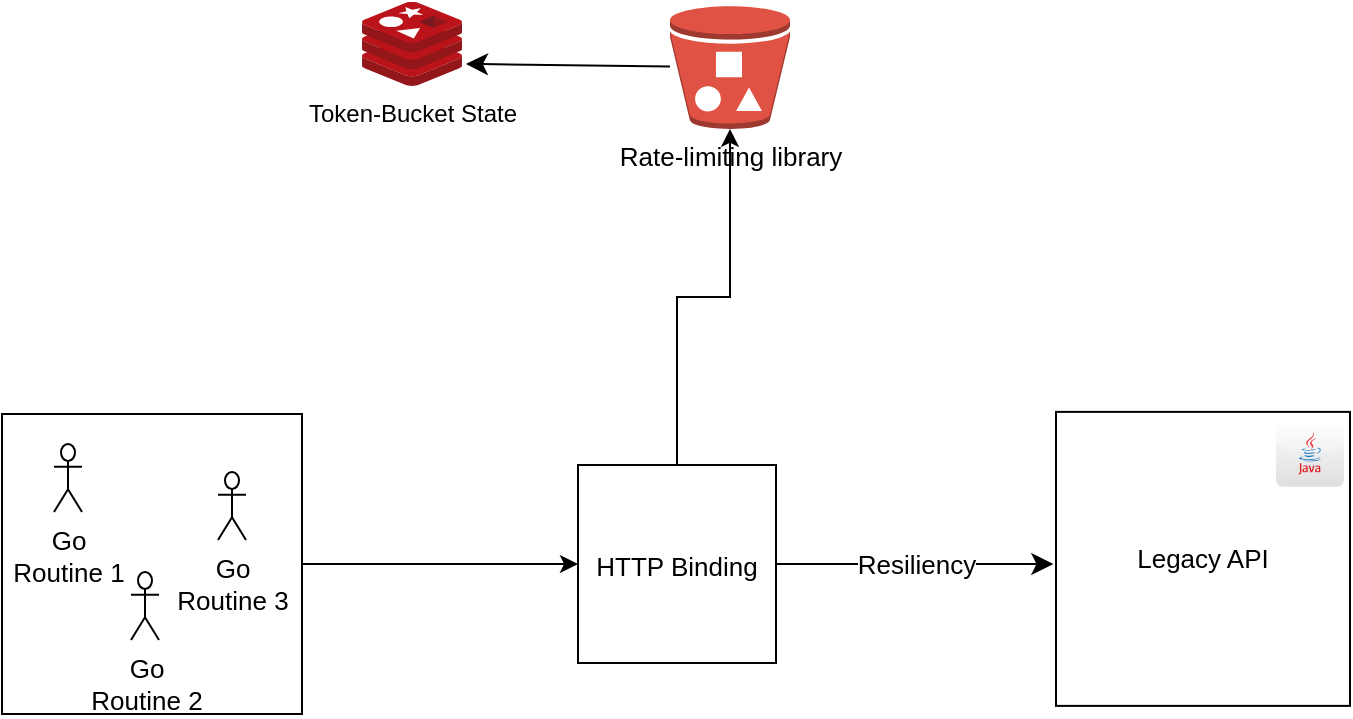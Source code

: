 <mxfile version="21.6.8" type="device">
  <diagram name="Page-1" id="Lwo87rwQc3eSiiatt3BT">
    <mxGraphModel dx="1354" dy="735" grid="1" gridSize="10" guides="1" tooltips="1" connect="1" arrows="1" fold="1" page="1" pageScale="1" pageWidth="850" pageHeight="1100" math="0" shadow="0">
      <root>
        <mxCell id="0" />
        <mxCell id="1" parent="0" />
        <mxCell id="mRTvDrS2cG5sLHKsbXgX-21" style="edgeStyle=orthogonalEdgeStyle;rounded=0;orthogonalLoop=1;jettySize=auto;html=1;entryX=0;entryY=0.5;entryDx=0;entryDy=0;" edge="1" parent="1" source="mRTvDrS2cG5sLHKsbXgX-6" target="mRTvDrS2cG5sLHKsbXgX-15">
          <mxGeometry relative="1" as="geometry" />
        </mxCell>
        <mxCell id="mRTvDrS2cG5sLHKsbXgX-6" value="" style="whiteSpace=wrap;html=1;aspect=fixed;fontSize=16;" vertex="1" parent="1">
          <mxGeometry x="142" y="819" width="150" height="150" as="geometry" />
        </mxCell>
        <mxCell id="mRTvDrS2cG5sLHKsbXgX-8" value="Go &lt;br&gt;Routine 1" style="shape=umlActor;verticalLabelPosition=bottom;verticalAlign=top;html=1;outlineConnect=0;fontSize=13;" vertex="1" parent="1">
          <mxGeometry x="168" y="834" width="14" height="34" as="geometry" />
        </mxCell>
        <mxCell id="mRTvDrS2cG5sLHKsbXgX-9" value="Go &lt;br&gt;Routine 2" style="shape=umlActor;verticalLabelPosition=bottom;verticalAlign=top;html=1;outlineConnect=0;fontSize=13;" vertex="1" parent="1">
          <mxGeometry x="206.5" y="898" width="14" height="34" as="geometry" />
        </mxCell>
        <mxCell id="mRTvDrS2cG5sLHKsbXgX-10" value="Go&lt;br&gt;Routine 3" style="shape=umlActor;verticalLabelPosition=bottom;verticalAlign=top;html=1;outlineConnect=0;fontSize=13;" vertex="1" parent="1">
          <mxGeometry x="250" y="848" width="14" height="34" as="geometry" />
        </mxCell>
        <mxCell id="mRTvDrS2cG5sLHKsbXgX-11" value="Legacy API" style="whiteSpace=wrap;html=1;aspect=fixed;fontSize=13;" vertex="1" parent="1">
          <mxGeometry x="669" y="817.94" width="147" height="147" as="geometry" />
        </mxCell>
        <mxCell id="mRTvDrS2cG5sLHKsbXgX-12" value="" style="dashed=0;outlineConnect=0;html=1;align=center;labelPosition=center;verticalLabelPosition=bottom;verticalAlign=top;shape=mxgraph.webicons.java;gradientColor=#DFDEDE;fontSize=13;" vertex="1" parent="1">
          <mxGeometry x="779" y="822" width="34" height="33.4" as="geometry" />
        </mxCell>
        <mxCell id="mRTvDrS2cG5sLHKsbXgX-14" value="Resiliency" style="edgeStyle=none;curved=1;rounded=0;orthogonalLoop=1;jettySize=auto;html=1;fontSize=13;startSize=8;endSize=8;" edge="1" parent="1" source="mRTvDrS2cG5sLHKsbXgX-15">
          <mxGeometry relative="1" as="geometry">
            <mxPoint x="667.667" y="894" as="targetPoint" />
          </mxGeometry>
        </mxCell>
        <mxCell id="mRTvDrS2cG5sLHKsbXgX-24" style="edgeStyle=orthogonalEdgeStyle;rounded=0;orthogonalLoop=1;jettySize=auto;html=1;" edge="1" parent="1" source="mRTvDrS2cG5sLHKsbXgX-15" target="mRTvDrS2cG5sLHKsbXgX-19">
          <mxGeometry relative="1" as="geometry" />
        </mxCell>
        <mxCell id="mRTvDrS2cG5sLHKsbXgX-15" value="&lt;span style=&quot;font-size: 13px;&quot;&gt;HTTP Binding&lt;/span&gt;" style="whiteSpace=wrap;html=1;aspect=fixed;fontSize=16;" vertex="1" parent="1">
          <mxGeometry x="430" y="844.5" width="99" height="99" as="geometry" />
        </mxCell>
        <mxCell id="mRTvDrS2cG5sLHKsbXgX-16" value="" style="shape=image;verticalLabelPosition=bottom;labelBackgroundColor=default;verticalAlign=top;aspect=fixed;imageAspect=0;image=https://nillsf.com/wp-content/uploads/2020/04/2020-04-26-11_44_08--750x410.png;" vertex="1" parent="1">
          <mxGeometry x="518" y="848" width="35.92" height="19.62" as="geometry" />
        </mxCell>
        <mxCell id="mRTvDrS2cG5sLHKsbXgX-18" style="edgeStyle=none;curved=1;rounded=0;orthogonalLoop=1;jettySize=auto;html=1;fontSize=13;startSize=8;endSize=8;" edge="1" parent="1" source="mRTvDrS2cG5sLHKsbXgX-19">
          <mxGeometry relative="1" as="geometry">
            <mxPoint x="374" y="643.94" as="targetPoint" />
          </mxGeometry>
        </mxCell>
        <mxCell id="mRTvDrS2cG5sLHKsbXgX-19" value="Rate-limiting library" style="outlineConnect=0;dashed=0;verticalLabelPosition=bottom;verticalAlign=top;align=center;html=1;shape=mxgraph.aws3.bucket_with_objects;fillColor=#E05243;gradientColor=none;fontSize=13;" vertex="1" parent="1">
          <mxGeometry x="476" y="614.94" width="60" height="61.5" as="geometry" />
        </mxCell>
        <mxCell id="mRTvDrS2cG5sLHKsbXgX-20" value="Token-Bucket State" style="sketch=0;aspect=fixed;html=1;points=[];align=center;image;fontSize=12;image=img/lib/mscae/Cache_Redis_Product.svg;" vertex="1" parent="1">
          <mxGeometry x="322" y="612.94" width="50" height="42" as="geometry" />
        </mxCell>
      </root>
    </mxGraphModel>
  </diagram>
</mxfile>
